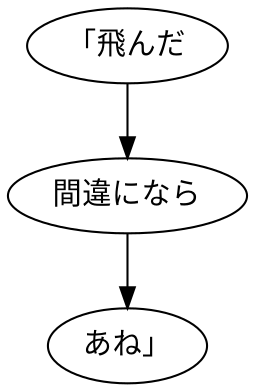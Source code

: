 digraph graph7547 {
	node0 [label="「飛んだ"];
	node1 [label="間違になら"];
	node2 [label="あね」"];
	node0 -> node1;
	node1 -> node2;
}
